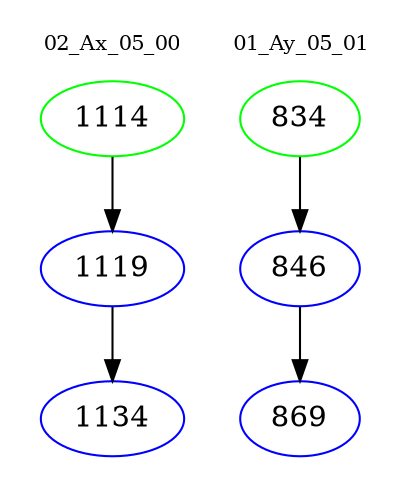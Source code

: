 digraph{
subgraph cluster_0 {
color = white
label = "02_Ax_05_00";
fontsize=10;
T0_1114 [label="1114", color="green"]
T0_1114 -> T0_1119 [color="black"]
T0_1119 [label="1119", color="blue"]
T0_1119 -> T0_1134 [color="black"]
T0_1134 [label="1134", color="blue"]
}
subgraph cluster_1 {
color = white
label = "01_Ay_05_01";
fontsize=10;
T1_834 [label="834", color="green"]
T1_834 -> T1_846 [color="black"]
T1_846 [label="846", color="blue"]
T1_846 -> T1_869 [color="black"]
T1_869 [label="869", color="blue"]
}
}
